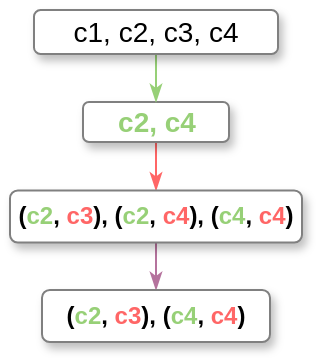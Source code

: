 <mxfile version="15.0.5" type="github">
  <diagram id="RVEWPz781C2vAiPu0wIw" name="Page-1">
    <mxGraphModel dx="898" dy="490" grid="0" gridSize="10" guides="1" tooltips="1" connect="1" arrows="1" fold="1" page="1" pageScale="1" pageWidth="150" pageHeight="200" math="0" shadow="0">
      <root>
        <mxCell id="0" />
        <mxCell id="1" parent="0" />
        <mxCell id="bzbJT1zY2OZr3YnOxuI1-1" style="edgeStyle=orthogonalEdgeStyle;rounded=0;orthogonalLoop=1;jettySize=auto;html=1;entryX=0.5;entryY=0;entryDx=0;entryDy=0;strokeColor=#FF6666;endArrow=classicThin;endFill=1;" edge="1" parent="1" source="bzbJT1zY2OZr3YnOxuI1-2" target="bzbJT1zY2OZr3YnOxuI1-6">
          <mxGeometry relative="1" as="geometry" />
        </mxCell>
        <mxCell id="bzbJT1zY2OZr3YnOxuI1-2" value="&lt;font style=&quot;font-size: 14px&quot; color=&quot;#97d077&quot;&gt;&lt;b&gt;c2, c4&lt;/b&gt;&lt;/font&gt;" style="rounded=1;whiteSpace=wrap;html=1;strokeWidth=1;sketch=0;glass=0;shadow=1;strokeColor=#808080;" vertex="1" parent="1">
          <mxGeometry x="36.5" y="46" width="73" height="20" as="geometry" />
        </mxCell>
        <mxCell id="bzbJT1zY2OZr3YnOxuI1-3" style="edgeStyle=orthogonalEdgeStyle;rounded=0;orthogonalLoop=1;jettySize=auto;html=1;strokeColor=#97D077;endArrow=classicThin;endFill=1;" edge="1" parent="1" source="bzbJT1zY2OZr3YnOxuI1-4" target="bzbJT1zY2OZr3YnOxuI1-2">
          <mxGeometry relative="1" as="geometry" />
        </mxCell>
        <mxCell id="bzbJT1zY2OZr3YnOxuI1-4" value="&lt;font style=&quot;font-size: 14px&quot;&gt;c1, c2, c3, c4&lt;/font&gt;" style="rounded=1;whiteSpace=wrap;html=1;strokeWidth=1;perimeterSpacing=0;shadow=1;sketch=0;glass=0;strokeColor=#808080;" vertex="1" parent="1">
          <mxGeometry x="12" width="122" height="22" as="geometry" />
        </mxCell>
        <mxCell id="bzbJT1zY2OZr3YnOxuI1-5" style="edgeStyle=orthogonalEdgeStyle;rounded=0;orthogonalLoop=1;jettySize=auto;html=1;strokeColor=#B5739D;endArrow=classicThin;endFill=1;" edge="1" parent="1" source="bzbJT1zY2OZr3YnOxuI1-6" target="bzbJT1zY2OZr3YnOxuI1-7">
          <mxGeometry relative="1" as="geometry" />
        </mxCell>
        <mxCell id="bzbJT1zY2OZr3YnOxuI1-6" value="&lt;font style=&quot;font-size: 12px&quot;&gt;&lt;b&gt;(&lt;font color=&quot;#97d077&quot;&gt;c2&lt;/font&gt;, &lt;font color=&quot;#ff6666&quot;&gt;c3&lt;/font&gt;), (&lt;font color=&quot;#97d077&quot;&gt;c2&lt;/font&gt;, &lt;font color=&quot;#ff6666&quot;&gt;c4&lt;/font&gt;), (&lt;font color=&quot;#97d077&quot;&gt;c4&lt;/font&gt;, &lt;font color=&quot;#ff6666&quot;&gt;c4&lt;/font&gt;)&lt;/b&gt;&lt;/font&gt;" style="rounded=1;whiteSpace=wrap;html=1;strokeWidth=1;sketch=0;shadow=1;strokeColor=#808080;" vertex="1" parent="1">
          <mxGeometry y="90.25" width="146" height="26" as="geometry" />
        </mxCell>
        <mxCell id="bzbJT1zY2OZr3YnOxuI1-7" value="&lt;font style=&quot;font-size: 12px&quot;&gt;&lt;b&gt;(&lt;font color=&quot;#97d077&quot;&gt;c2&lt;/font&gt;, &lt;font color=&quot;#ff6666&quot;&gt;c3&lt;/font&gt;), (&lt;font color=&quot;#97d077&quot;&gt;c4&lt;/font&gt;, &lt;font color=&quot;#ff6666&quot;&gt;c4&lt;/font&gt;)&lt;/b&gt;&lt;/font&gt;" style="rounded=1;whiteSpace=wrap;html=1;strokeWidth=1;sketch=0;shadow=1;strokeColor=#808080;" vertex="1" parent="1">
          <mxGeometry x="16" y="140" width="114" height="26" as="geometry" />
        </mxCell>
      </root>
    </mxGraphModel>
  </diagram>
</mxfile>

